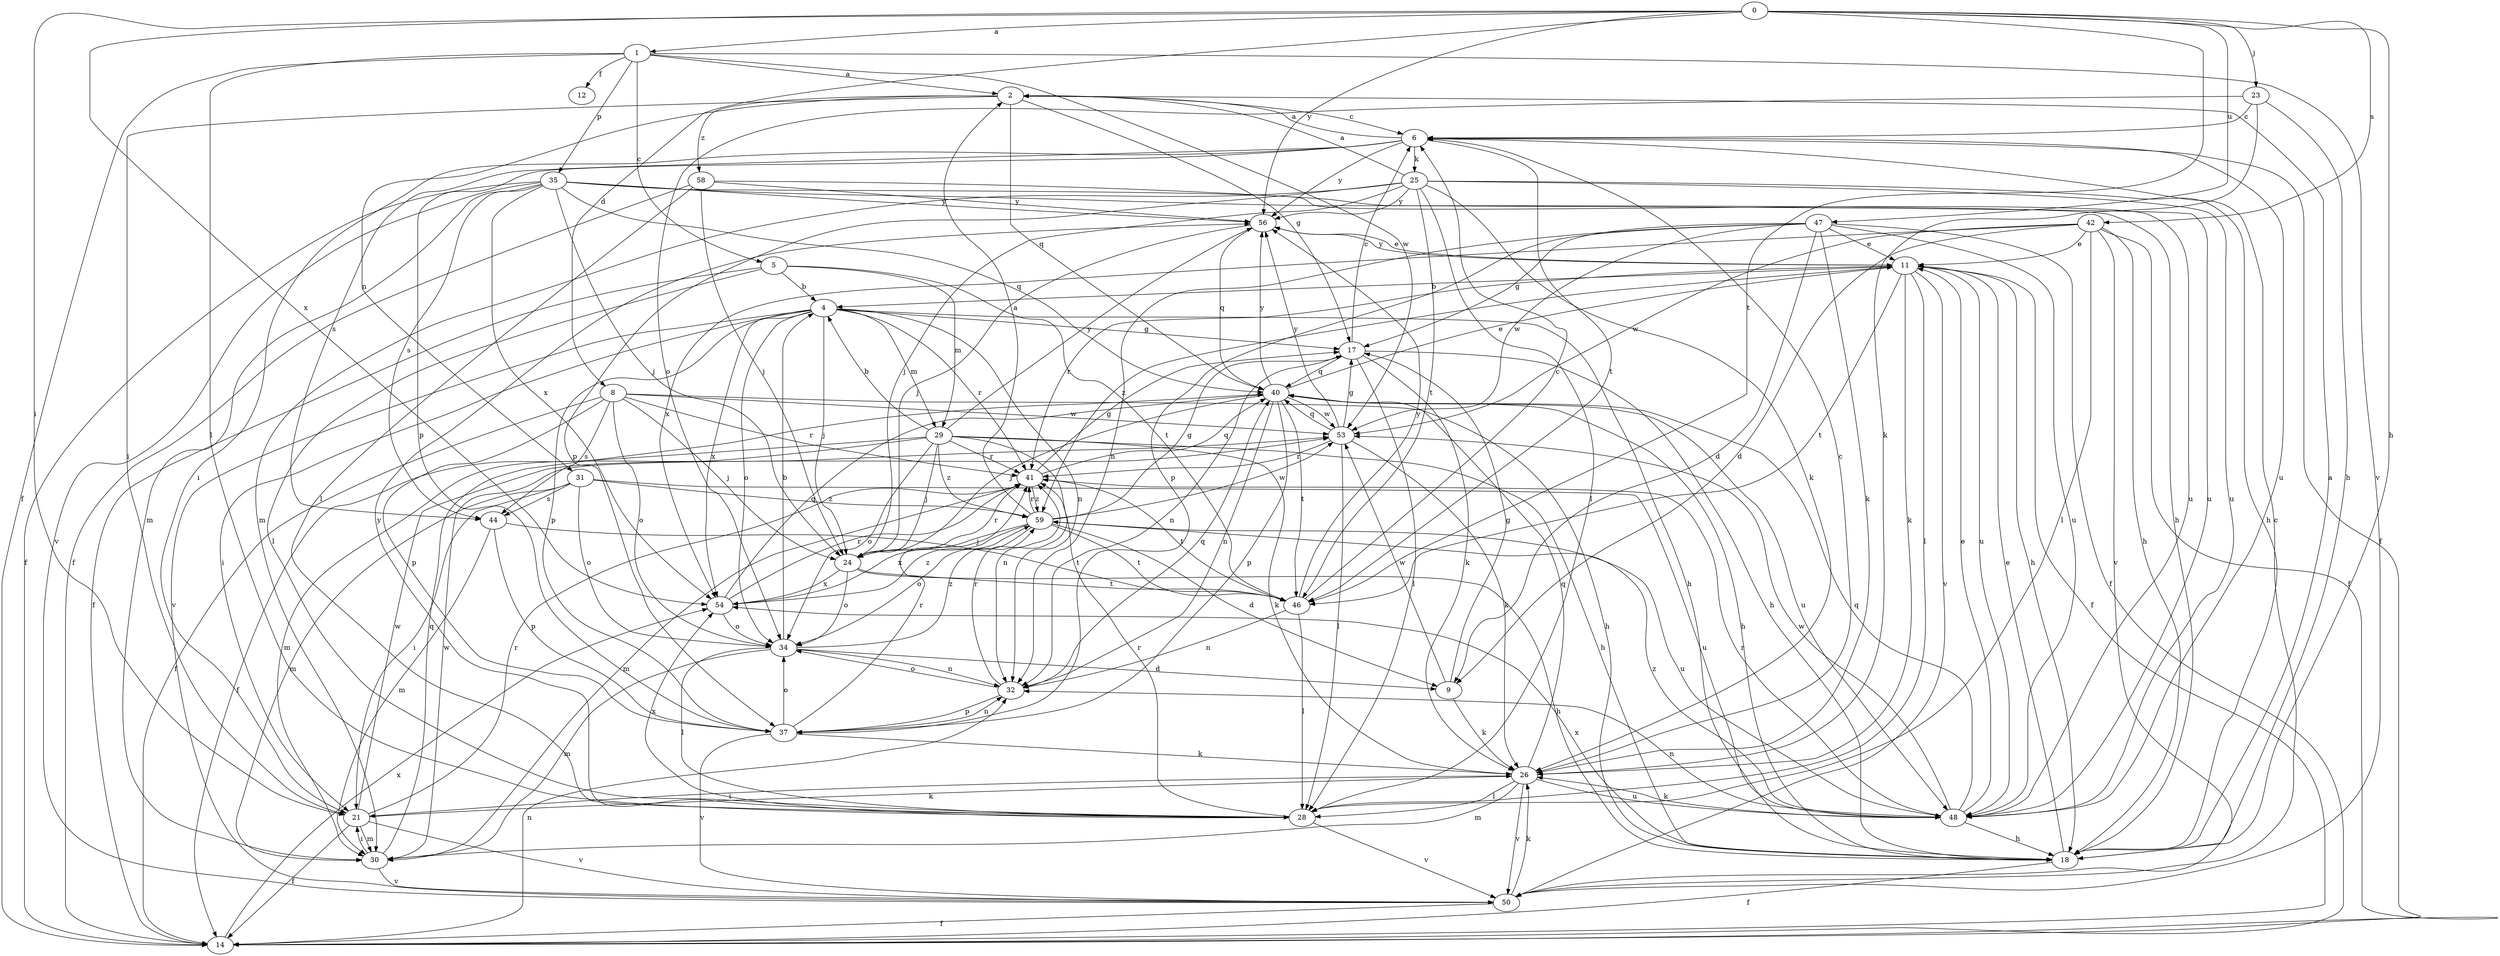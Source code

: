 strict digraph  {
0;
1;
2;
4;
5;
6;
8;
9;
11;
12;
14;
17;
18;
21;
23;
24;
25;
26;
28;
29;
30;
31;
32;
34;
35;
37;
40;
41;
42;
44;
46;
47;
48;
50;
53;
54;
56;
58;
59;
0 -> 1  [label=a];
0 -> 8  [label=d];
0 -> 18  [label=h];
0 -> 21  [label=i];
0 -> 23  [label=j];
0 -> 42  [label=s];
0 -> 46  [label=t];
0 -> 47  [label=u];
0 -> 54  [label=x];
0 -> 56  [label=y];
1 -> 2  [label=a];
1 -> 5  [label=c];
1 -> 12  [label=f];
1 -> 14  [label=f];
1 -> 28  [label=l];
1 -> 35  [label=p];
1 -> 50  [label=v];
1 -> 53  [label=w];
2 -> 6  [label=c];
2 -> 17  [label=g];
2 -> 21  [label=i];
2 -> 31  [label=n];
2 -> 40  [label=q];
2 -> 58  [label=z];
4 -> 17  [label=g];
4 -> 18  [label=h];
4 -> 21  [label=i];
4 -> 24  [label=j];
4 -> 29  [label=m];
4 -> 32  [label=n];
4 -> 34  [label=o];
4 -> 37  [label=p];
4 -> 41  [label=r];
4 -> 50  [label=v];
4 -> 54  [label=x];
5 -> 4  [label=b];
5 -> 14  [label=f];
5 -> 28  [label=l];
5 -> 29  [label=m];
5 -> 46  [label=t];
6 -> 2  [label=a];
6 -> 14  [label=f];
6 -> 21  [label=i];
6 -> 25  [label=k];
6 -> 37  [label=p];
6 -> 44  [label=s];
6 -> 46  [label=t];
6 -> 48  [label=u];
6 -> 56  [label=y];
8 -> 14  [label=f];
8 -> 18  [label=h];
8 -> 24  [label=j];
8 -> 34  [label=o];
8 -> 37  [label=p];
8 -> 41  [label=r];
8 -> 44  [label=s];
8 -> 53  [label=w];
9 -> 17  [label=g];
9 -> 26  [label=k];
9 -> 53  [label=w];
11 -> 4  [label=b];
11 -> 14  [label=f];
11 -> 18  [label=h];
11 -> 26  [label=k];
11 -> 28  [label=l];
11 -> 41  [label=r];
11 -> 46  [label=t];
11 -> 48  [label=u];
11 -> 50  [label=v];
11 -> 56  [label=y];
11 -> 59  [label=z];
14 -> 32  [label=n];
14 -> 54  [label=x];
17 -> 6  [label=c];
17 -> 18  [label=h];
17 -> 26  [label=k];
17 -> 28  [label=l];
17 -> 32  [label=n];
17 -> 40  [label=q];
18 -> 2  [label=a];
18 -> 11  [label=e];
18 -> 14  [label=f];
18 -> 54  [label=x];
21 -> 14  [label=f];
21 -> 26  [label=k];
21 -> 30  [label=m];
21 -> 41  [label=r];
21 -> 50  [label=v];
21 -> 53  [label=w];
23 -> 6  [label=c];
23 -> 18  [label=h];
23 -> 26  [label=k];
23 -> 34  [label=o];
24 -> 18  [label=h];
24 -> 34  [label=o];
24 -> 41  [label=r];
24 -> 46  [label=t];
24 -> 54  [label=x];
25 -> 2  [label=a];
25 -> 18  [label=h];
25 -> 24  [label=j];
25 -> 26  [label=k];
25 -> 28  [label=l];
25 -> 30  [label=m];
25 -> 37  [label=p];
25 -> 46  [label=t];
25 -> 48  [label=u];
25 -> 56  [label=y];
26 -> 6  [label=c];
26 -> 21  [label=i];
26 -> 28  [label=l];
26 -> 30  [label=m];
26 -> 40  [label=q];
26 -> 48  [label=u];
26 -> 50  [label=v];
28 -> 41  [label=r];
28 -> 50  [label=v];
28 -> 54  [label=x];
28 -> 56  [label=y];
29 -> 4  [label=b];
29 -> 14  [label=f];
29 -> 18  [label=h];
29 -> 24  [label=j];
29 -> 26  [label=k];
29 -> 30  [label=m];
29 -> 32  [label=n];
29 -> 34  [label=o];
29 -> 41  [label=r];
29 -> 56  [label=y];
29 -> 59  [label=z];
30 -> 21  [label=i];
30 -> 40  [label=q];
30 -> 50  [label=v];
30 -> 53  [label=w];
31 -> 21  [label=i];
31 -> 30  [label=m];
31 -> 34  [label=o];
31 -> 44  [label=s];
31 -> 48  [label=u];
31 -> 59  [label=z];
32 -> 34  [label=o];
32 -> 37  [label=p];
32 -> 40  [label=q];
32 -> 41  [label=r];
34 -> 4  [label=b];
34 -> 9  [label=d];
34 -> 28  [label=l];
34 -> 30  [label=m];
34 -> 32  [label=n];
34 -> 59  [label=z];
35 -> 14  [label=f];
35 -> 18  [label=h];
35 -> 24  [label=j];
35 -> 30  [label=m];
35 -> 40  [label=q];
35 -> 44  [label=s];
35 -> 48  [label=u];
35 -> 50  [label=v];
35 -> 54  [label=x];
35 -> 56  [label=y];
37 -> 26  [label=k];
37 -> 32  [label=n];
37 -> 34  [label=o];
37 -> 41  [label=r];
37 -> 50  [label=v];
40 -> 11  [label=e];
40 -> 18  [label=h];
40 -> 24  [label=j];
40 -> 32  [label=n];
40 -> 37  [label=p];
40 -> 46  [label=t];
40 -> 48  [label=u];
40 -> 53  [label=w];
40 -> 56  [label=y];
41 -> 17  [label=g];
41 -> 30  [label=m];
41 -> 40  [label=q];
41 -> 46  [label=t];
41 -> 59  [label=z];
42 -> 9  [label=d];
42 -> 11  [label=e];
42 -> 14  [label=f];
42 -> 18  [label=h];
42 -> 28  [label=l];
42 -> 50  [label=v];
42 -> 53  [label=w];
42 -> 54  [label=x];
44 -> 30  [label=m];
44 -> 37  [label=p];
44 -> 46  [label=t];
46 -> 6  [label=c];
46 -> 28  [label=l];
46 -> 32  [label=n];
46 -> 56  [label=y];
47 -> 9  [label=d];
47 -> 11  [label=e];
47 -> 14  [label=f];
47 -> 17  [label=g];
47 -> 26  [label=k];
47 -> 32  [label=n];
47 -> 37  [label=p];
47 -> 48  [label=u];
47 -> 53  [label=w];
48 -> 11  [label=e];
48 -> 18  [label=h];
48 -> 26  [label=k];
48 -> 32  [label=n];
48 -> 40  [label=q];
48 -> 41  [label=r];
48 -> 53  [label=w];
48 -> 59  [label=z];
50 -> 6  [label=c];
50 -> 14  [label=f];
50 -> 26  [label=k];
53 -> 17  [label=g];
53 -> 26  [label=k];
53 -> 28  [label=l];
53 -> 40  [label=q];
53 -> 41  [label=r];
53 -> 56  [label=y];
54 -> 34  [label=o];
54 -> 40  [label=q];
54 -> 41  [label=r];
54 -> 59  [label=z];
56 -> 11  [label=e];
56 -> 24  [label=j];
56 -> 40  [label=q];
58 -> 14  [label=f];
58 -> 24  [label=j];
58 -> 28  [label=l];
58 -> 48  [label=u];
58 -> 56  [label=y];
59 -> 2  [label=a];
59 -> 9  [label=d];
59 -> 17  [label=g];
59 -> 24  [label=j];
59 -> 34  [label=o];
59 -> 41  [label=r];
59 -> 46  [label=t];
59 -> 48  [label=u];
59 -> 53  [label=w];
59 -> 54  [label=x];
}

